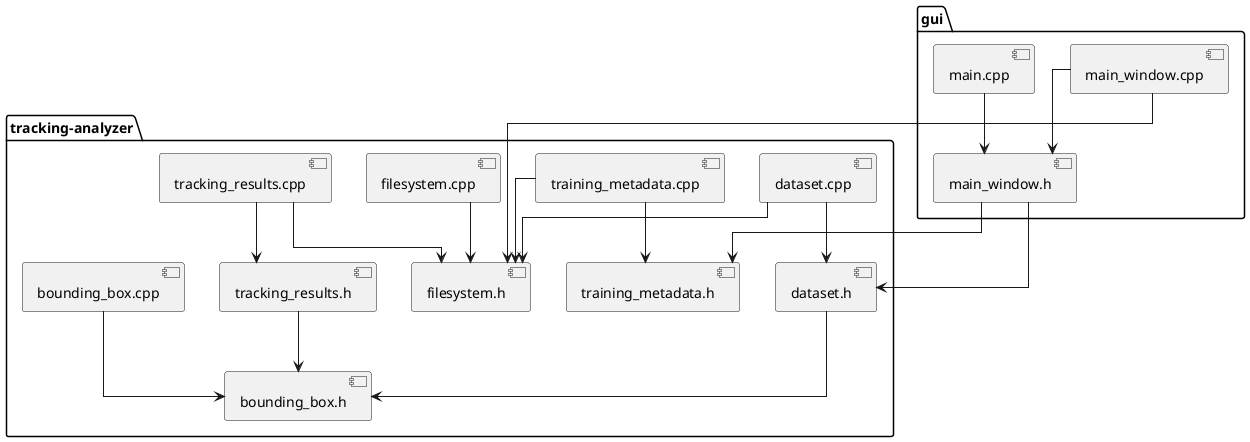 @startuml Header Dependencies

skinparam linetype ortho
package tracking-analyzer {
  [bounding_box.cpp] --> [bounding_box.h]
  [filesystem.cpp] --> [filesystem.h]
  [dataset.cpp] --> [dataset.h]
  [dataset.cpp] --> [filesystem.h]
  [dataset.h] --> [bounding_box.h]
  [tracking_results.cpp] --> [tracking_results.h]
  [tracking_results.cpp] --> [filesystem.h]
  [tracking_results.h] --> [bounding_box.h]
  [training_metadata.cpp] --> [training_metadata.h]
  [training_metadata.cpp] --> [filesystem.h]
}

package gui {
  [main_window.cpp] --> [main_window.h]
  [main_window.cpp] --> [filesystem.h]
  [main_window.h] --> [dataset.h]
  [main_window.h] --> [training_metadata.h]
  [main.cpp] --> [main_window.h]
}

@enduml